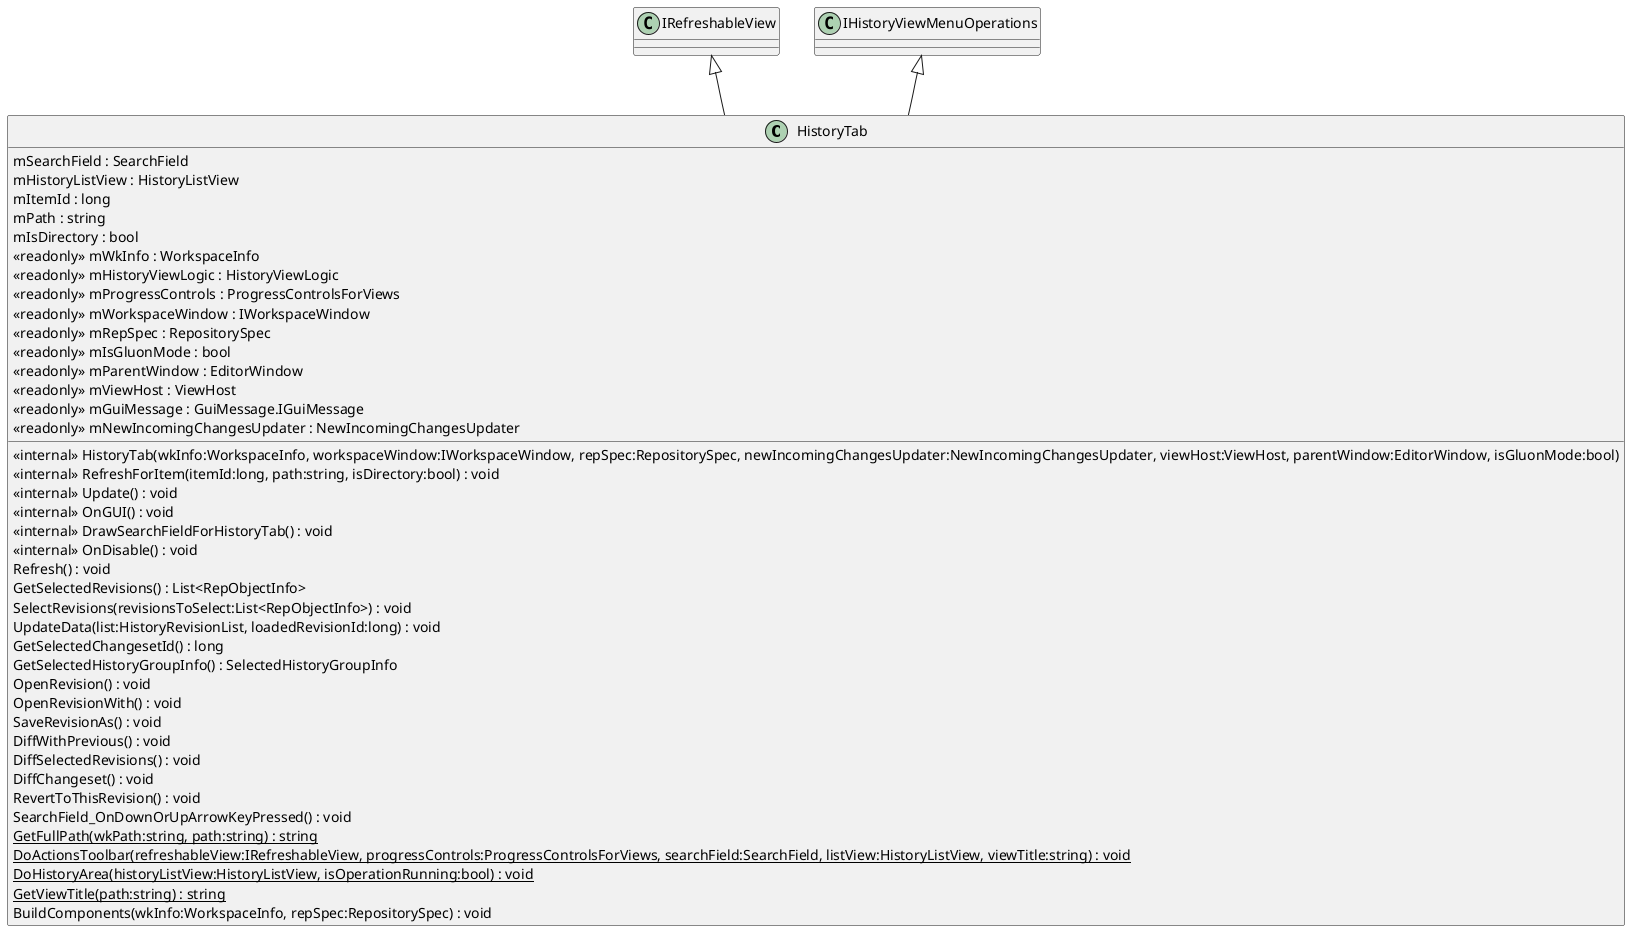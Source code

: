 @startuml
class HistoryTab {
    <<internal>> HistoryTab(wkInfo:WorkspaceInfo, workspaceWindow:IWorkspaceWindow, repSpec:RepositorySpec, newIncomingChangesUpdater:NewIncomingChangesUpdater, viewHost:ViewHost, parentWindow:EditorWindow, isGluonMode:bool)
    <<internal>> RefreshForItem(itemId:long, path:string, isDirectory:bool) : void
    <<internal>> Update() : void
    <<internal>> OnGUI() : void
    <<internal>> DrawSearchFieldForHistoryTab() : void
    <<internal>> OnDisable() : void
    Refresh() : void
    GetSelectedRevisions() : List<RepObjectInfo>
    SelectRevisions(revisionsToSelect:List<RepObjectInfo>) : void
    UpdateData(list:HistoryRevisionList, loadedRevisionId:long) : void
    GetSelectedChangesetId() : long
    GetSelectedHistoryGroupInfo() : SelectedHistoryGroupInfo
    OpenRevision() : void
    OpenRevisionWith() : void
    SaveRevisionAs() : void
    DiffWithPrevious() : void
    DiffSelectedRevisions() : void
    DiffChangeset() : void
    RevertToThisRevision() : void
    SearchField_OnDownOrUpArrowKeyPressed() : void
    {static} GetFullPath(wkPath:string, path:string) : string
    {static} DoActionsToolbar(refreshableView:IRefreshableView, progressControls:ProgressControlsForViews, searchField:SearchField, listView:HistoryListView, viewTitle:string) : void
    {static} DoHistoryArea(historyListView:HistoryListView, isOperationRunning:bool) : void
    {static} GetViewTitle(path:string) : string
    BuildComponents(wkInfo:WorkspaceInfo, repSpec:RepositorySpec) : void
    mSearchField : SearchField
    mHistoryListView : HistoryListView
    mItemId : long
    mPath : string
    mIsDirectory : bool
    <<readonly>> mWkInfo : WorkspaceInfo
    <<readonly>> mHistoryViewLogic : HistoryViewLogic
    <<readonly>> mProgressControls : ProgressControlsForViews
    <<readonly>> mWorkspaceWindow : IWorkspaceWindow
    <<readonly>> mRepSpec : RepositorySpec
    <<readonly>> mIsGluonMode : bool
    <<readonly>> mParentWindow : EditorWindow
    <<readonly>> mViewHost : ViewHost
    <<readonly>> mGuiMessage : GuiMessage.IGuiMessage
    <<readonly>> mNewIncomingChangesUpdater : NewIncomingChangesUpdater
}
IRefreshableView <|-- HistoryTab
IHistoryViewMenuOperations <|-- HistoryTab
@enduml
